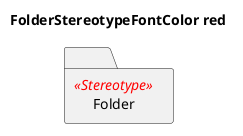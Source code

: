 @startuml
'!include ../../../plantuml-styles/plantuml-ae-skinparam-ex.iuml

skinparam FolderStereotypeFontColor red

title FolderStereotypeFontColor red

folder Folder <<Stereotype>>
@enduml
